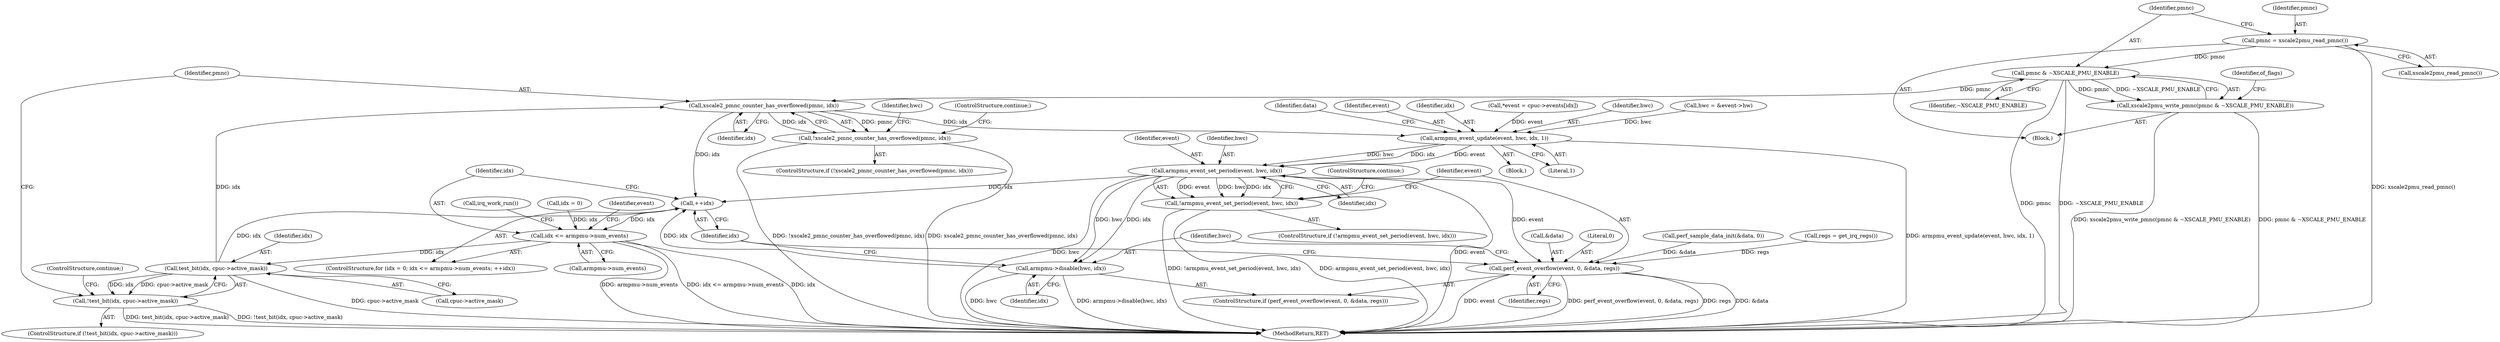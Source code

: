 digraph "0_linux_a8b0ca17b80e92faab46ee7179ba9e99ccb61233_3@API" {
"1000114" [label="(Call,pmnc = xscale2pmu_read_pmnc())"];
"1000118" [label="(Call,pmnc & ~XSCALE_PMU_ENABLE)"];
"1000117" [label="(Call,xscale2pmu_write_pmnc(pmnc & ~XSCALE_PMU_ENABLE))"];
"1000176" [label="(Call,xscale2_pmnc_counter_has_overflowed(pmnc, idx))"];
"1000154" [label="(Call,++idx)"];
"1000149" [label="(Call,idx <= armpmu->num_events)"];
"1000168" [label="(Call,test_bit(idx, cpuc->active_mask))"];
"1000167" [label="(Call,!test_bit(idx, cpuc->active_mask))"];
"1000175" [label="(Call,!xscale2_pmnc_counter_has_overflowed(pmnc, idx))"];
"1000186" [label="(Call,armpmu_event_update(event, hwc, idx, 1))"];
"1000202" [label="(Call,armpmu_event_set_period(event, hwc, idx))"];
"1000201" [label="(Call,!armpmu_event_set_period(event, hwc, idx))"];
"1000208" [label="(Call,perf_event_overflow(event, 0, &data, regs))"];
"1000214" [label="(Call,armpmu->disable(hwc, idx))"];
"1000175" [label="(Call,!xscale2_pmnc_counter_has_overflowed(pmnc, idx))"];
"1000154" [label="(Call,++idx)"];
"1000180" [label="(Call,hwc = &event->hw)"];
"1000117" [label="(Call,xscale2pmu_write_pmnc(pmnc & ~XSCALE_PMU_ENABLE))"];
"1000119" [label="(Identifier,pmnc)"];
"1000205" [label="(Identifier,idx)"];
"1000200" [label="(ControlStructure,if (!armpmu_event_set_period(event, hwc, idx)))"];
"1000168" [label="(Call,test_bit(idx, cpuc->active_mask))"];
"1000156" [label="(Block,)"];
"1000115" [label="(Identifier,pmnc)"];
"1000227" [label="(MethodReturn,RET)"];
"1000155" [label="(Identifier,idx)"];
"1000186" [label="(Call,armpmu_event_update(event, hwc, idx, 1))"];
"1000118" [label="(Call,pmnc & ~XSCALE_PMU_ENABLE)"];
"1000173" [label="(ControlStructure,continue;)"];
"1000170" [label="(Call,cpuc->active_mask)"];
"1000203" [label="(Identifier,event)"];
"1000136" [label="(Call,perf_sample_data_init(&data, 0))"];
"1000176" [label="(Call,xscale2_pmnc_counter_has_overflowed(pmnc, idx))"];
"1000177" [label="(Identifier,pmnc)"];
"1000150" [label="(Identifier,idx)"];
"1000151" [label="(Call,armpmu->num_events)"];
"1000206" [label="(ControlStructure,continue;)"];
"1000216" [label="(Identifier,idx)"];
"1000169" [label="(Identifier,idx)"];
"1000174" [label="(ControlStructure,if (!xscale2_pmnc_counter_has_overflowed(pmnc, idx)))"];
"1000209" [label="(Identifier,event)"];
"1000133" [label="(Call,regs = get_irq_regs())"];
"1000107" [label="(Block,)"];
"1000202" [label="(Call,armpmu_event_set_period(event, hwc, idx))"];
"1000211" [label="(Call,&data)"];
"1000145" [label="(ControlStructure,for (idx = 0; idx <= armpmu->num_events; ++idx))"];
"1000149" [label="(Call,idx <= armpmu->num_events)"];
"1000122" [label="(Identifier,of_flags)"];
"1000193" [label="(Identifier,data)"];
"1000187" [label="(Identifier,event)"];
"1000189" [label="(Identifier,idx)"];
"1000207" [label="(ControlStructure,if (perf_event_overflow(event, 0, &data, regs)))"];
"1000178" [label="(Identifier,idx)"];
"1000201" [label="(Call,!armpmu_event_set_period(event, hwc, idx))"];
"1000158" [label="(Call,*event = cpuc->events[idx])"];
"1000116" [label="(Call,xscale2pmu_read_pmnc())"];
"1000214" [label="(Call,armpmu->disable(hwc, idx))"];
"1000120" [label="(Identifier,~XSCALE_PMU_ENABLE)"];
"1000167" [label="(Call,!test_bit(idx, cpuc->active_mask))"];
"1000204" [label="(Identifier,hwc)"];
"1000217" [label="(Call,irq_work_run())"];
"1000114" [label="(Call,pmnc = xscale2pmu_read_pmnc())"];
"1000146" [label="(Call,idx = 0)"];
"1000188" [label="(Identifier,hwc)"];
"1000159" [label="(Identifier,event)"];
"1000166" [label="(ControlStructure,if (!test_bit(idx, cpuc->active_mask)))"];
"1000181" [label="(Identifier,hwc)"];
"1000208" [label="(Call,perf_event_overflow(event, 0, &data, regs))"];
"1000213" [label="(Identifier,regs)"];
"1000179" [label="(ControlStructure,continue;)"];
"1000190" [label="(Literal,1)"];
"1000210" [label="(Literal,0)"];
"1000215" [label="(Identifier,hwc)"];
"1000114" -> "1000107"  [label="AST: "];
"1000114" -> "1000116"  [label="CFG: "];
"1000115" -> "1000114"  [label="AST: "];
"1000116" -> "1000114"  [label="AST: "];
"1000119" -> "1000114"  [label="CFG: "];
"1000114" -> "1000227"  [label="DDG: xscale2pmu_read_pmnc()"];
"1000114" -> "1000118"  [label="DDG: pmnc"];
"1000118" -> "1000117"  [label="AST: "];
"1000118" -> "1000120"  [label="CFG: "];
"1000119" -> "1000118"  [label="AST: "];
"1000120" -> "1000118"  [label="AST: "];
"1000117" -> "1000118"  [label="CFG: "];
"1000118" -> "1000227"  [label="DDG: pmnc"];
"1000118" -> "1000227"  [label="DDG: ~XSCALE_PMU_ENABLE"];
"1000118" -> "1000117"  [label="DDG: pmnc"];
"1000118" -> "1000117"  [label="DDG: ~XSCALE_PMU_ENABLE"];
"1000118" -> "1000176"  [label="DDG: pmnc"];
"1000117" -> "1000107"  [label="AST: "];
"1000122" -> "1000117"  [label="CFG: "];
"1000117" -> "1000227"  [label="DDG: pmnc & ~XSCALE_PMU_ENABLE"];
"1000117" -> "1000227"  [label="DDG: xscale2pmu_write_pmnc(pmnc & ~XSCALE_PMU_ENABLE)"];
"1000176" -> "1000175"  [label="AST: "];
"1000176" -> "1000178"  [label="CFG: "];
"1000177" -> "1000176"  [label="AST: "];
"1000178" -> "1000176"  [label="AST: "];
"1000175" -> "1000176"  [label="CFG: "];
"1000176" -> "1000154"  [label="DDG: idx"];
"1000176" -> "1000175"  [label="DDG: pmnc"];
"1000176" -> "1000175"  [label="DDG: idx"];
"1000168" -> "1000176"  [label="DDG: idx"];
"1000176" -> "1000186"  [label="DDG: idx"];
"1000154" -> "1000145"  [label="AST: "];
"1000154" -> "1000155"  [label="CFG: "];
"1000155" -> "1000154"  [label="AST: "];
"1000150" -> "1000154"  [label="CFG: "];
"1000154" -> "1000149"  [label="DDG: idx"];
"1000168" -> "1000154"  [label="DDG: idx"];
"1000214" -> "1000154"  [label="DDG: idx"];
"1000202" -> "1000154"  [label="DDG: idx"];
"1000149" -> "1000145"  [label="AST: "];
"1000149" -> "1000151"  [label="CFG: "];
"1000150" -> "1000149"  [label="AST: "];
"1000151" -> "1000149"  [label="AST: "];
"1000159" -> "1000149"  [label="CFG: "];
"1000217" -> "1000149"  [label="CFG: "];
"1000149" -> "1000227"  [label="DDG: armpmu->num_events"];
"1000149" -> "1000227"  [label="DDG: idx <= armpmu->num_events"];
"1000149" -> "1000227"  [label="DDG: idx"];
"1000146" -> "1000149"  [label="DDG: idx"];
"1000149" -> "1000168"  [label="DDG: idx"];
"1000168" -> "1000167"  [label="AST: "];
"1000168" -> "1000170"  [label="CFG: "];
"1000169" -> "1000168"  [label="AST: "];
"1000170" -> "1000168"  [label="AST: "];
"1000167" -> "1000168"  [label="CFG: "];
"1000168" -> "1000227"  [label="DDG: cpuc->active_mask"];
"1000168" -> "1000167"  [label="DDG: idx"];
"1000168" -> "1000167"  [label="DDG: cpuc->active_mask"];
"1000167" -> "1000166"  [label="AST: "];
"1000173" -> "1000167"  [label="CFG: "];
"1000177" -> "1000167"  [label="CFG: "];
"1000167" -> "1000227"  [label="DDG: test_bit(idx, cpuc->active_mask)"];
"1000167" -> "1000227"  [label="DDG: !test_bit(idx, cpuc->active_mask)"];
"1000175" -> "1000174"  [label="AST: "];
"1000179" -> "1000175"  [label="CFG: "];
"1000181" -> "1000175"  [label="CFG: "];
"1000175" -> "1000227"  [label="DDG: xscale2_pmnc_counter_has_overflowed(pmnc, idx)"];
"1000175" -> "1000227"  [label="DDG: !xscale2_pmnc_counter_has_overflowed(pmnc, idx)"];
"1000186" -> "1000156"  [label="AST: "];
"1000186" -> "1000190"  [label="CFG: "];
"1000187" -> "1000186"  [label="AST: "];
"1000188" -> "1000186"  [label="AST: "];
"1000189" -> "1000186"  [label="AST: "];
"1000190" -> "1000186"  [label="AST: "];
"1000193" -> "1000186"  [label="CFG: "];
"1000186" -> "1000227"  [label="DDG: armpmu_event_update(event, hwc, idx, 1)"];
"1000158" -> "1000186"  [label="DDG: event"];
"1000180" -> "1000186"  [label="DDG: hwc"];
"1000186" -> "1000202"  [label="DDG: event"];
"1000186" -> "1000202"  [label="DDG: hwc"];
"1000186" -> "1000202"  [label="DDG: idx"];
"1000202" -> "1000201"  [label="AST: "];
"1000202" -> "1000205"  [label="CFG: "];
"1000203" -> "1000202"  [label="AST: "];
"1000204" -> "1000202"  [label="AST: "];
"1000205" -> "1000202"  [label="AST: "];
"1000201" -> "1000202"  [label="CFG: "];
"1000202" -> "1000227"  [label="DDG: event"];
"1000202" -> "1000227"  [label="DDG: hwc"];
"1000202" -> "1000201"  [label="DDG: event"];
"1000202" -> "1000201"  [label="DDG: hwc"];
"1000202" -> "1000201"  [label="DDG: idx"];
"1000202" -> "1000208"  [label="DDG: event"];
"1000202" -> "1000214"  [label="DDG: hwc"];
"1000202" -> "1000214"  [label="DDG: idx"];
"1000201" -> "1000200"  [label="AST: "];
"1000206" -> "1000201"  [label="CFG: "];
"1000209" -> "1000201"  [label="CFG: "];
"1000201" -> "1000227"  [label="DDG: !armpmu_event_set_period(event, hwc, idx)"];
"1000201" -> "1000227"  [label="DDG: armpmu_event_set_period(event, hwc, idx)"];
"1000208" -> "1000207"  [label="AST: "];
"1000208" -> "1000213"  [label="CFG: "];
"1000209" -> "1000208"  [label="AST: "];
"1000210" -> "1000208"  [label="AST: "];
"1000211" -> "1000208"  [label="AST: "];
"1000213" -> "1000208"  [label="AST: "];
"1000215" -> "1000208"  [label="CFG: "];
"1000155" -> "1000208"  [label="CFG: "];
"1000208" -> "1000227"  [label="DDG: event"];
"1000208" -> "1000227"  [label="DDG: perf_event_overflow(event, 0, &data, regs)"];
"1000208" -> "1000227"  [label="DDG: regs"];
"1000208" -> "1000227"  [label="DDG: &data"];
"1000136" -> "1000208"  [label="DDG: &data"];
"1000133" -> "1000208"  [label="DDG: regs"];
"1000214" -> "1000207"  [label="AST: "];
"1000214" -> "1000216"  [label="CFG: "];
"1000215" -> "1000214"  [label="AST: "];
"1000216" -> "1000214"  [label="AST: "];
"1000155" -> "1000214"  [label="CFG: "];
"1000214" -> "1000227"  [label="DDG: armpmu->disable(hwc, idx)"];
"1000214" -> "1000227"  [label="DDG: hwc"];
}
